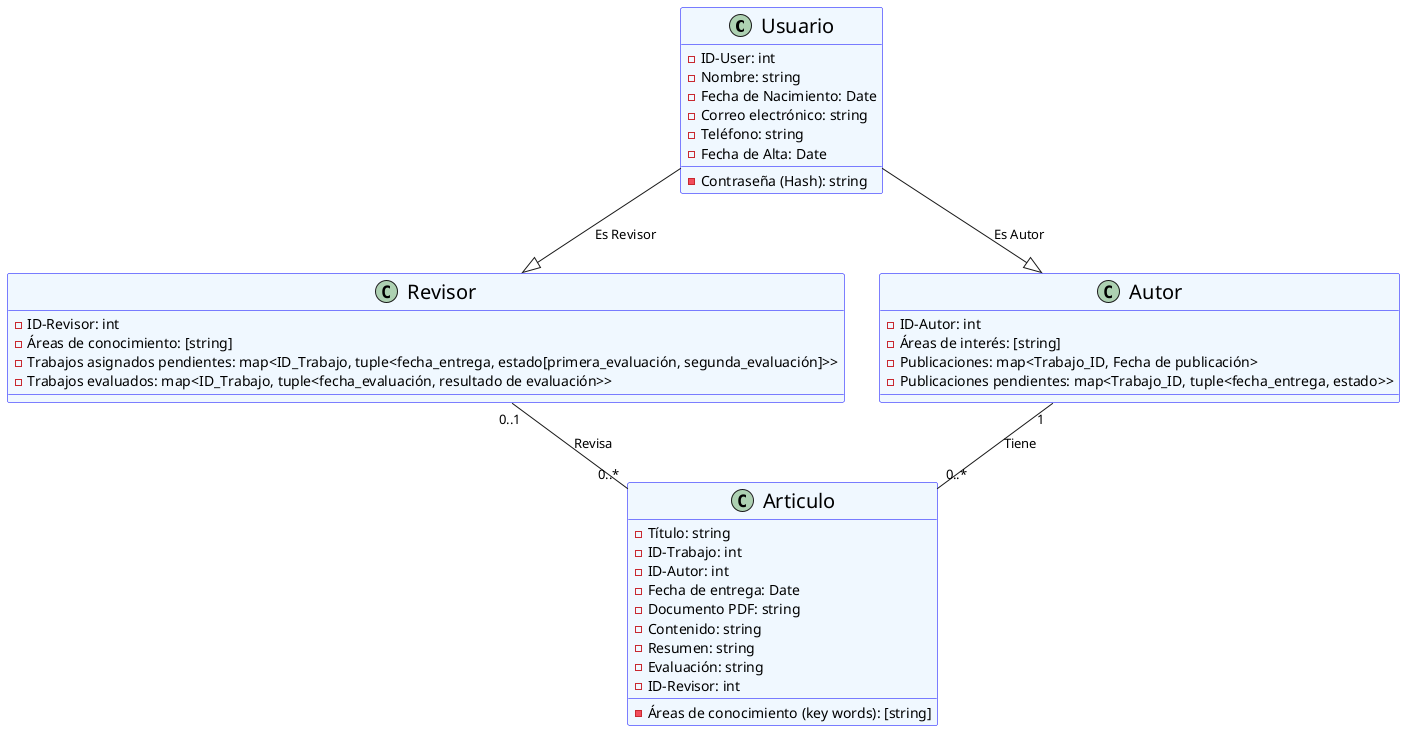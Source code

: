 @startuml Congreso
skinparam classBackgroundColor AliceBlue
skinparam classBorderColor Blue
skinparam classFontName Comic Sans
skinparam classFontSize 20

class Usuario {
  - ID-User: int
  - Nombre: string
  - Fecha de Nacimiento: Date
  - Correo electrónico: string
  - Teléfono: string
  - Contraseña (Hash): string
  - Fecha de Alta: Date
}

class Revisor {
  - ID-Revisor: int
  - Áreas de conocimiento: [string]
  - Trabajos asignados pendientes: map<ID_Trabajo, tuple<fecha_entrega, estado[primera_evaluación, segunda_evaluación]>>
  - Trabajos evaluados: map<ID_Trabajo, tuple<fecha_evaluación, resultado de evaluación>>
}

class Autor {
  - ID-Autor: int
  - Áreas de interés: [string]
  - Publicaciones: map<Trabajo_ID, Fecha de publicación>
  - Publicaciones pendientes: map<Trabajo_ID, tuple<fecha_entrega, estado>>
}

class Articulo {
  - Título: string
  - ID-Trabajo: int
  - ID-Autor: int
  - Fecha de entrega: Date
  - Documento PDF: string
  - Contenido: string
  - Resumen: string
  - Evaluación: string
  - Áreas de conocimiento (key words): [string]
  - ID-Revisor: int
}

Usuario --|> Revisor : Es Revisor
Usuario --|> Autor : Es Autor
Autor "1" -- "0..*" Articulo : Tiene
Revisor "0..1" -- "0..*" Articulo : Revisa
@enduml
